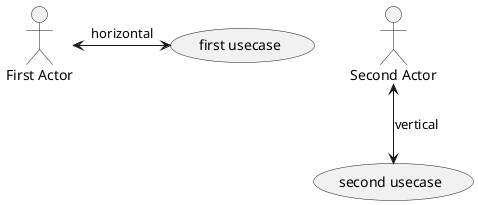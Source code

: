 @startuml use-case-diagram
' skinparam actorStyle awesome
:First Actor: as actor1
:Second Actor: as actor2

(first usecase) as (UC1)
(second usecase) as (UC2)

actor1 <-> UC1: horizontal
actor2 <--> UC2: vertical

@enduml